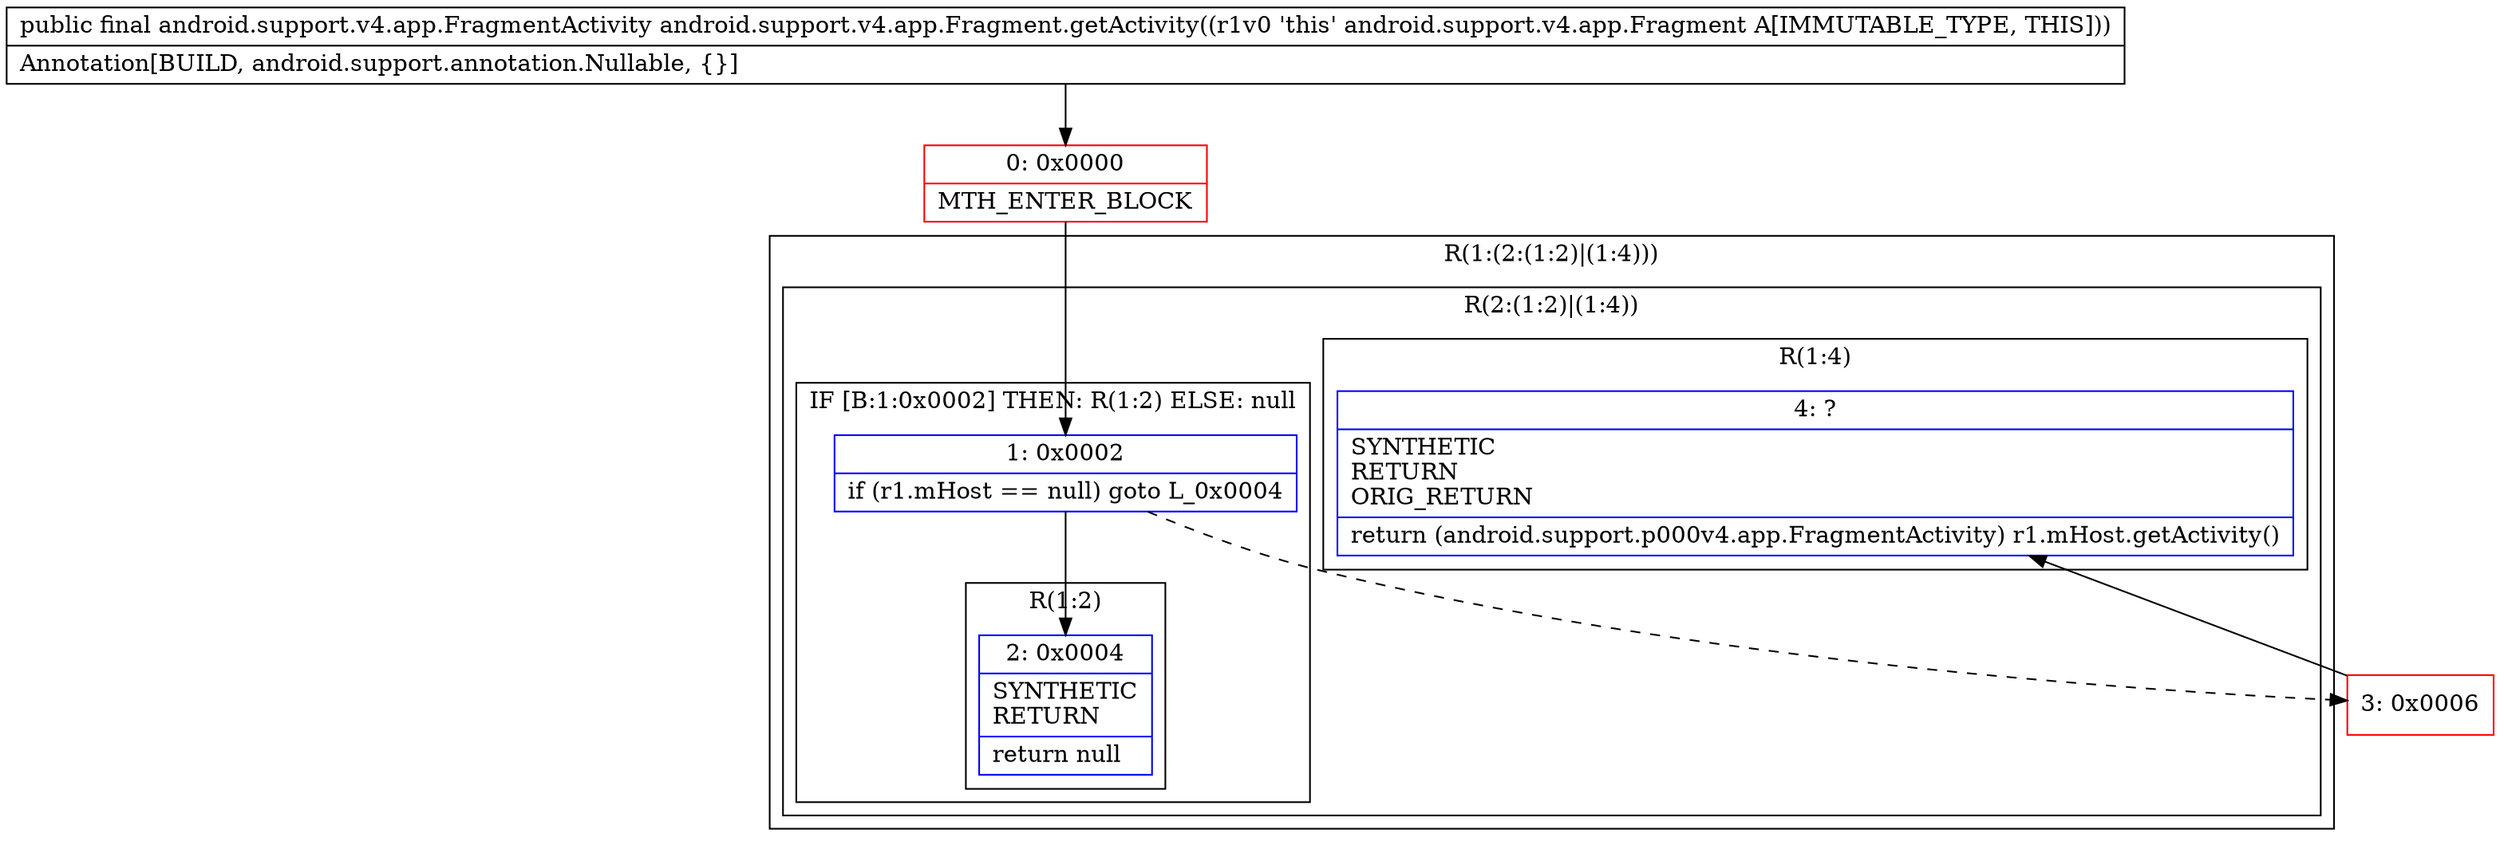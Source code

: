 digraph "CFG forandroid.support.v4.app.Fragment.getActivity()Landroid\/support\/v4\/app\/FragmentActivity;" {
subgraph cluster_Region_417612312 {
label = "R(1:(2:(1:2)|(1:4)))";
node [shape=record,color=blue];
subgraph cluster_Region_449947215 {
label = "R(2:(1:2)|(1:4))";
node [shape=record,color=blue];
subgraph cluster_IfRegion_424919840 {
label = "IF [B:1:0x0002] THEN: R(1:2) ELSE: null";
node [shape=record,color=blue];
Node_1 [shape=record,label="{1\:\ 0x0002|if (r1.mHost == null) goto L_0x0004\l}"];
subgraph cluster_Region_1826870532 {
label = "R(1:2)";
node [shape=record,color=blue];
Node_2 [shape=record,label="{2\:\ 0x0004|SYNTHETIC\lRETURN\l|return null\l}"];
}
}
subgraph cluster_Region_1454222850 {
label = "R(1:4)";
node [shape=record,color=blue];
Node_4 [shape=record,label="{4\:\ ?|SYNTHETIC\lRETURN\lORIG_RETURN\l|return (android.support.p000v4.app.FragmentActivity) r1.mHost.getActivity()\l}"];
}
}
}
Node_0 [shape=record,color=red,label="{0\:\ 0x0000|MTH_ENTER_BLOCK\l}"];
Node_3 [shape=record,color=red,label="{3\:\ 0x0006}"];
MethodNode[shape=record,label="{public final android.support.v4.app.FragmentActivity android.support.v4.app.Fragment.getActivity((r1v0 'this' android.support.v4.app.Fragment A[IMMUTABLE_TYPE, THIS]))  | Annotation[BUILD, android.support.annotation.Nullable, \{\}]\l}"];
MethodNode -> Node_0;
Node_1 -> Node_2;
Node_1 -> Node_3[style=dashed];
Node_0 -> Node_1;
Node_3 -> Node_4;
}

